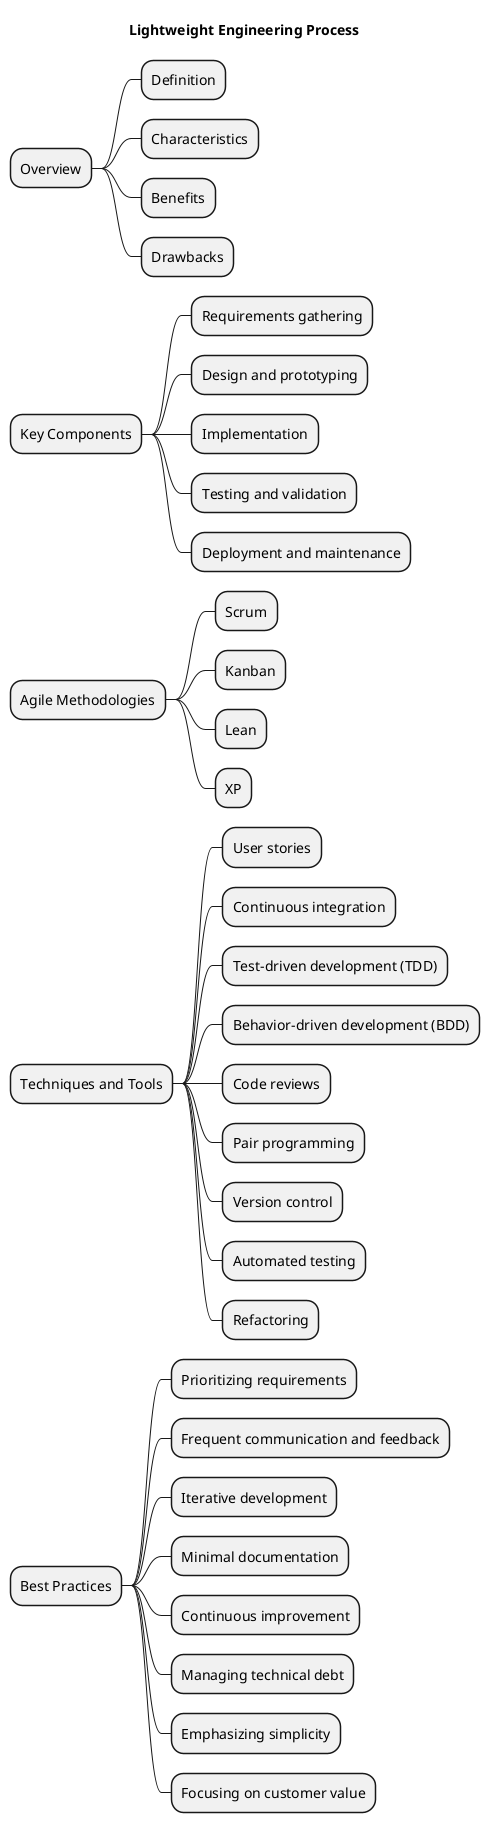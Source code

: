 @startmindmap
title Lightweight Engineering Process

* Overview
** Definition
** Characteristics
** Benefits
** Drawbacks

* Key Components
** Requirements gathering
** Design and prototyping
** Implementation
** Testing and validation
** Deployment and maintenance

* Agile Methodologies
** Scrum
** Kanban
** Lean
** XP

* Techniques and Tools
** User stories
** Continuous integration
** Test-driven development (TDD)
** Behavior-driven development (BDD)
** Code reviews
** Pair programming
** Version control
** Automated testing
** Refactoring

* Best Practices
** Prioritizing requirements
** Frequent communication and feedback
** Iterative development
** Minimal documentation
** Continuous improvement
** Managing technical debt
** Emphasizing simplicity
** Focusing on customer value

@endmindmap
